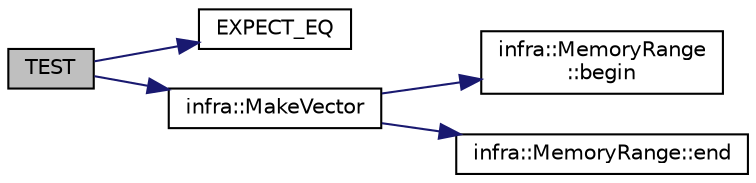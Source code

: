digraph "TEST"
{
 // INTERACTIVE_SVG=YES
  edge [fontname="Helvetica",fontsize="10",labelfontname="Helvetica",labelfontsize="10"];
  node [fontname="Helvetica",fontsize="10",shape=record];
  rankdir="LR";
  Node165 [label="TEST",height=0.2,width=0.4,color="black", fillcolor="grey75", style="filled", fontcolor="black"];
  Node165 -> Node166 [color="midnightblue",fontsize="10",style="solid",fontname="Helvetica"];
  Node166 [label="EXPECT_EQ",height=0.2,width=0.4,color="black", fillcolor="white", style="filled",URL="$d6/def/_test_json_8cpp.html#a82745227e2f0a8edbb4ae630d88a8e86"];
  Node165 -> Node167 [color="midnightblue",fontsize="10",style="solid",fontname="Helvetica"];
  Node167 [label="infra::MakeVector",height=0.2,width=0.4,color="black", fillcolor="white", style="filled",URL="$d0/de3/namespaceinfra.html#ab4d758f9d9b80a67f63bb5a5a09817d6"];
  Node167 -> Node168 [color="midnightblue",fontsize="10",style="solid",fontname="Helvetica"];
  Node168 [label="infra::MemoryRange\l::begin",height=0.2,width=0.4,color="black", fillcolor="white", style="filled",URL="$d0/d6d/classinfra_1_1_memory_range.html#a7a83ceae17802af5ecebfb9557912ece"];
  Node167 -> Node169 [color="midnightblue",fontsize="10",style="solid",fontname="Helvetica"];
  Node169 [label="infra::MemoryRange::end",height=0.2,width=0.4,color="black", fillcolor="white", style="filled",URL="$d0/d6d/classinfra_1_1_memory_range.html#a1be4daa094045e4e3bff3b2748646c12"];
}
